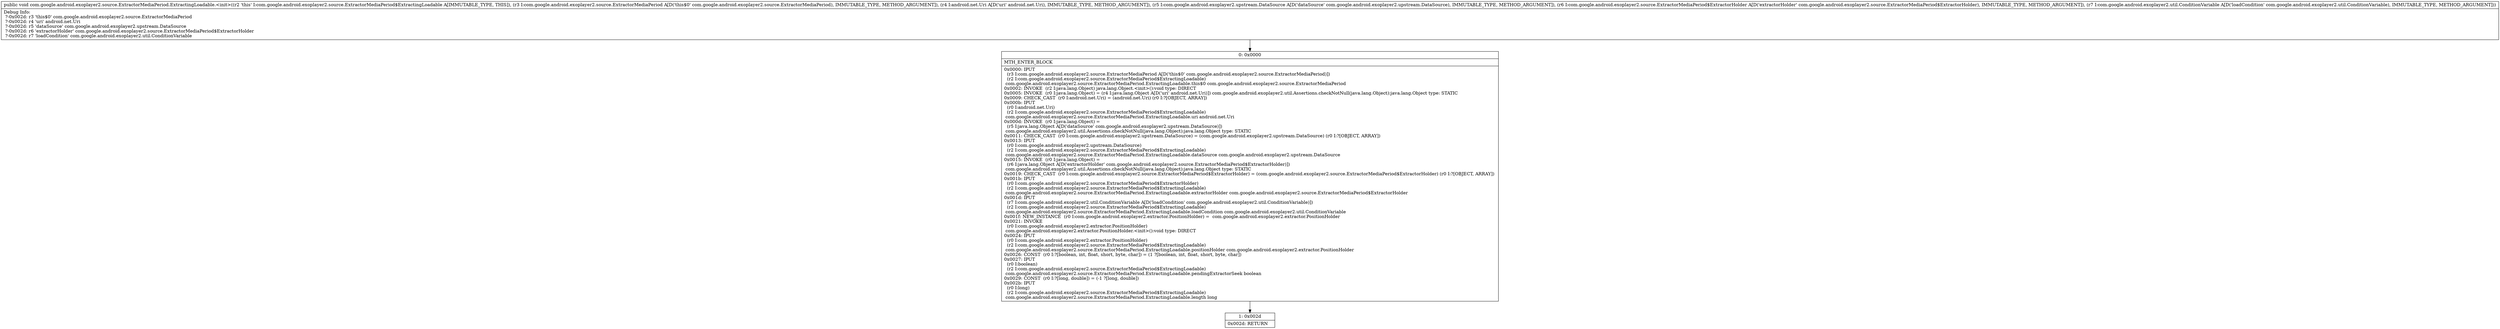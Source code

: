digraph "CFG forcom.google.android.exoplayer2.source.ExtractorMediaPeriod.ExtractingLoadable.\<init\>(Lcom\/google\/android\/exoplayer2\/source\/ExtractorMediaPeriod;Landroid\/net\/Uri;Lcom\/google\/android\/exoplayer2\/upstream\/DataSource;Lcom\/google\/android\/exoplayer2\/source\/ExtractorMediaPeriod$ExtractorHolder;Lcom\/google\/android\/exoplayer2\/util\/ConditionVariable;)V" {
Node_0 [shape=record,label="{0\:\ 0x0000|MTH_ENTER_BLOCK\l|0x0000: IPUT  \l  (r3 I:com.google.android.exoplayer2.source.ExtractorMediaPeriod A[D('this$0' com.google.android.exoplayer2.source.ExtractorMediaPeriod)])\l  (r2 I:com.google.android.exoplayer2.source.ExtractorMediaPeriod$ExtractingLoadable)\l com.google.android.exoplayer2.source.ExtractorMediaPeriod.ExtractingLoadable.this$0 com.google.android.exoplayer2.source.ExtractorMediaPeriod \l0x0002: INVOKE  (r2 I:java.lang.Object) java.lang.Object.\<init\>():void type: DIRECT \l0x0005: INVOKE  (r0 I:java.lang.Object) = (r4 I:java.lang.Object A[D('uri' android.net.Uri)]) com.google.android.exoplayer2.util.Assertions.checkNotNull(java.lang.Object):java.lang.Object type: STATIC \l0x0009: CHECK_CAST  (r0 I:android.net.Uri) = (android.net.Uri) (r0 I:?[OBJECT, ARRAY]) \l0x000b: IPUT  \l  (r0 I:android.net.Uri)\l  (r2 I:com.google.android.exoplayer2.source.ExtractorMediaPeriod$ExtractingLoadable)\l com.google.android.exoplayer2.source.ExtractorMediaPeriod.ExtractingLoadable.uri android.net.Uri \l0x000d: INVOKE  (r0 I:java.lang.Object) = \l  (r5 I:java.lang.Object A[D('dataSource' com.google.android.exoplayer2.upstream.DataSource)])\l com.google.android.exoplayer2.util.Assertions.checkNotNull(java.lang.Object):java.lang.Object type: STATIC \l0x0011: CHECK_CAST  (r0 I:com.google.android.exoplayer2.upstream.DataSource) = (com.google.android.exoplayer2.upstream.DataSource) (r0 I:?[OBJECT, ARRAY]) \l0x0013: IPUT  \l  (r0 I:com.google.android.exoplayer2.upstream.DataSource)\l  (r2 I:com.google.android.exoplayer2.source.ExtractorMediaPeriod$ExtractingLoadable)\l com.google.android.exoplayer2.source.ExtractorMediaPeriod.ExtractingLoadable.dataSource com.google.android.exoplayer2.upstream.DataSource \l0x0015: INVOKE  (r0 I:java.lang.Object) = \l  (r6 I:java.lang.Object A[D('extractorHolder' com.google.android.exoplayer2.source.ExtractorMediaPeriod$ExtractorHolder)])\l com.google.android.exoplayer2.util.Assertions.checkNotNull(java.lang.Object):java.lang.Object type: STATIC \l0x0019: CHECK_CAST  (r0 I:com.google.android.exoplayer2.source.ExtractorMediaPeriod$ExtractorHolder) = (com.google.android.exoplayer2.source.ExtractorMediaPeriod$ExtractorHolder) (r0 I:?[OBJECT, ARRAY]) \l0x001b: IPUT  \l  (r0 I:com.google.android.exoplayer2.source.ExtractorMediaPeriod$ExtractorHolder)\l  (r2 I:com.google.android.exoplayer2.source.ExtractorMediaPeriod$ExtractingLoadable)\l com.google.android.exoplayer2.source.ExtractorMediaPeriod.ExtractingLoadable.extractorHolder com.google.android.exoplayer2.source.ExtractorMediaPeriod$ExtractorHolder \l0x001d: IPUT  \l  (r7 I:com.google.android.exoplayer2.util.ConditionVariable A[D('loadCondition' com.google.android.exoplayer2.util.ConditionVariable)])\l  (r2 I:com.google.android.exoplayer2.source.ExtractorMediaPeriod$ExtractingLoadable)\l com.google.android.exoplayer2.source.ExtractorMediaPeriod.ExtractingLoadable.loadCondition com.google.android.exoplayer2.util.ConditionVariable \l0x001f: NEW_INSTANCE  (r0 I:com.google.android.exoplayer2.extractor.PositionHolder) =  com.google.android.exoplayer2.extractor.PositionHolder \l0x0021: INVOKE  \l  (r0 I:com.google.android.exoplayer2.extractor.PositionHolder)\l com.google.android.exoplayer2.extractor.PositionHolder.\<init\>():void type: DIRECT \l0x0024: IPUT  \l  (r0 I:com.google.android.exoplayer2.extractor.PositionHolder)\l  (r2 I:com.google.android.exoplayer2.source.ExtractorMediaPeriod$ExtractingLoadable)\l com.google.android.exoplayer2.source.ExtractorMediaPeriod.ExtractingLoadable.positionHolder com.google.android.exoplayer2.extractor.PositionHolder \l0x0026: CONST  (r0 I:?[boolean, int, float, short, byte, char]) = (1 ?[boolean, int, float, short, byte, char]) \l0x0027: IPUT  \l  (r0 I:boolean)\l  (r2 I:com.google.android.exoplayer2.source.ExtractorMediaPeriod$ExtractingLoadable)\l com.google.android.exoplayer2.source.ExtractorMediaPeriod.ExtractingLoadable.pendingExtractorSeek boolean \l0x0029: CONST  (r0 I:?[long, double]) = (\-1 ?[long, double]) \l0x002b: IPUT  \l  (r0 I:long)\l  (r2 I:com.google.android.exoplayer2.source.ExtractorMediaPeriod$ExtractingLoadable)\l com.google.android.exoplayer2.source.ExtractorMediaPeriod.ExtractingLoadable.length long \l}"];
Node_1 [shape=record,label="{1\:\ 0x002d|0x002d: RETURN   \l}"];
MethodNode[shape=record,label="{public void com.google.android.exoplayer2.source.ExtractorMediaPeriod.ExtractingLoadable.\<init\>((r2 'this' I:com.google.android.exoplayer2.source.ExtractorMediaPeriod$ExtractingLoadable A[IMMUTABLE_TYPE, THIS]), (r3 I:com.google.android.exoplayer2.source.ExtractorMediaPeriod A[D('this$0' com.google.android.exoplayer2.source.ExtractorMediaPeriod), IMMUTABLE_TYPE, METHOD_ARGUMENT]), (r4 I:android.net.Uri A[D('uri' android.net.Uri), IMMUTABLE_TYPE, METHOD_ARGUMENT]), (r5 I:com.google.android.exoplayer2.upstream.DataSource A[D('dataSource' com.google.android.exoplayer2.upstream.DataSource), IMMUTABLE_TYPE, METHOD_ARGUMENT]), (r6 I:com.google.android.exoplayer2.source.ExtractorMediaPeriod$ExtractorHolder A[D('extractorHolder' com.google.android.exoplayer2.source.ExtractorMediaPeriod$ExtractorHolder), IMMUTABLE_TYPE, METHOD_ARGUMENT]), (r7 I:com.google.android.exoplayer2.util.ConditionVariable A[D('loadCondition' com.google.android.exoplayer2.util.ConditionVariable), IMMUTABLE_TYPE, METHOD_ARGUMENT]))  | Debug Info:\l  ?\-0x002d: r3 'this$0' com.google.android.exoplayer2.source.ExtractorMediaPeriod\l  ?\-0x002d: r4 'uri' android.net.Uri\l  ?\-0x002d: r5 'dataSource' com.google.android.exoplayer2.upstream.DataSource\l  ?\-0x002d: r6 'extractorHolder' com.google.android.exoplayer2.source.ExtractorMediaPeriod$ExtractorHolder\l  ?\-0x002d: r7 'loadCondition' com.google.android.exoplayer2.util.ConditionVariable\l}"];
MethodNode -> Node_0;
Node_0 -> Node_1;
}

